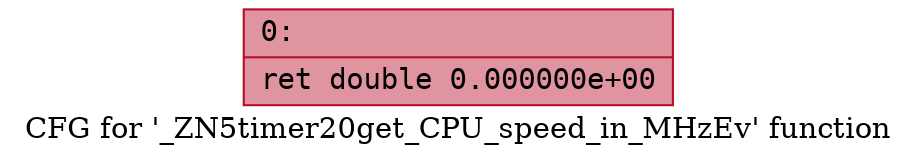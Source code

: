 digraph "CFG for '_ZN5timer20get_CPU_speed_in_MHzEv' function" {
	label="CFG for '_ZN5timer20get_CPU_speed_in_MHzEv' function";

	Node0x600000dbf070 [shape=record,color="#b70d28ff", style=filled, fillcolor="#b70d2870" fontname="Courier",label="{0:\l|  ret double 0.000000e+00\l}"];
}
